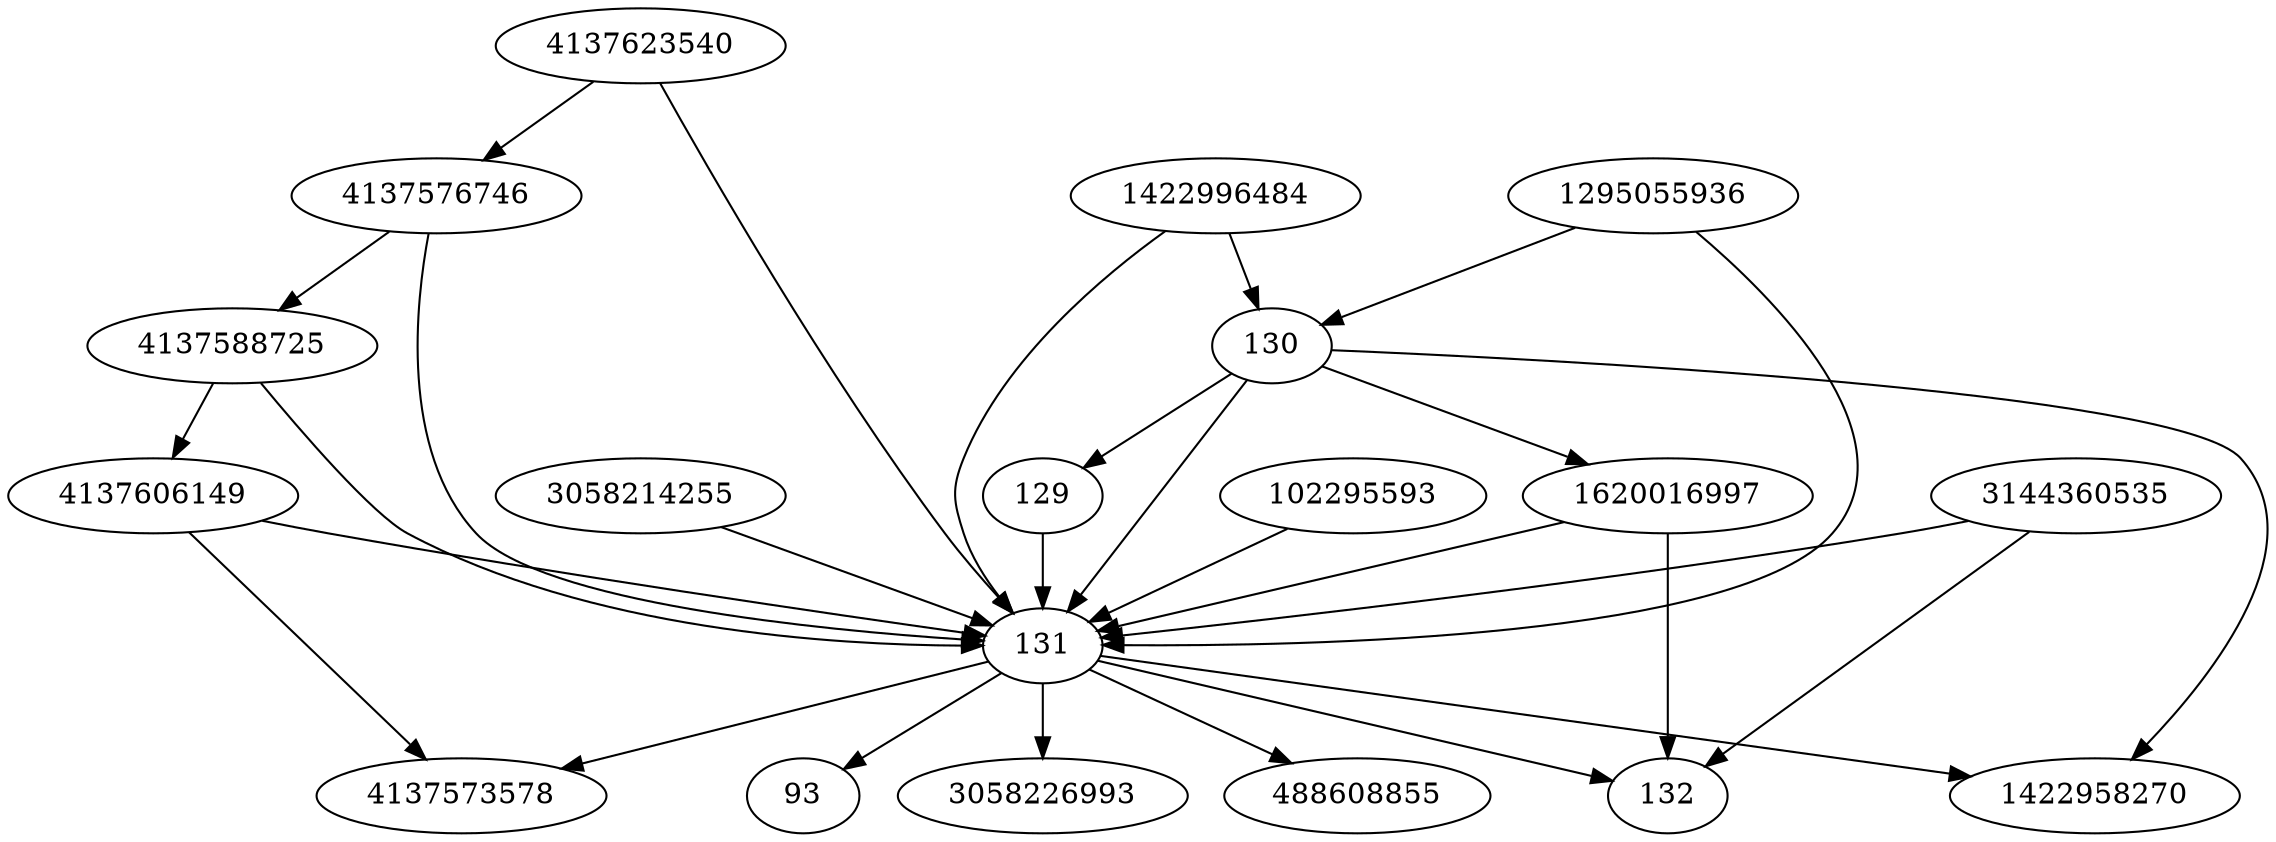 strict digraph  {
1295055936;
129;
130;
131;
1422996484;
4137606149;
1620016997;
132;
3144360535;
102295593;
4137576746;
4137573578;
3058214255;
3058226993;
4137623540;
4137588725;
488608855;
93;
1422958270;
1295055936 -> 130;
1295055936 -> 131;
129 -> 131;
130 -> 1422958270;
130 -> 129;
130 -> 1620016997;
130 -> 131;
131 -> 488608855;
131 -> 3058226993;
131 -> 1422958270;
131 -> 4137573578;
131 -> 132;
131 -> 93;
1422996484 -> 130;
1422996484 -> 131;
4137606149 -> 131;
4137606149 -> 4137573578;
1620016997 -> 131;
1620016997 -> 132;
3144360535 -> 131;
3144360535 -> 132;
102295593 -> 131;
4137576746 -> 131;
4137576746 -> 4137588725;
3058214255 -> 131;
4137623540 -> 4137576746;
4137623540 -> 131;
4137588725 -> 131;
4137588725 -> 4137606149;
}
